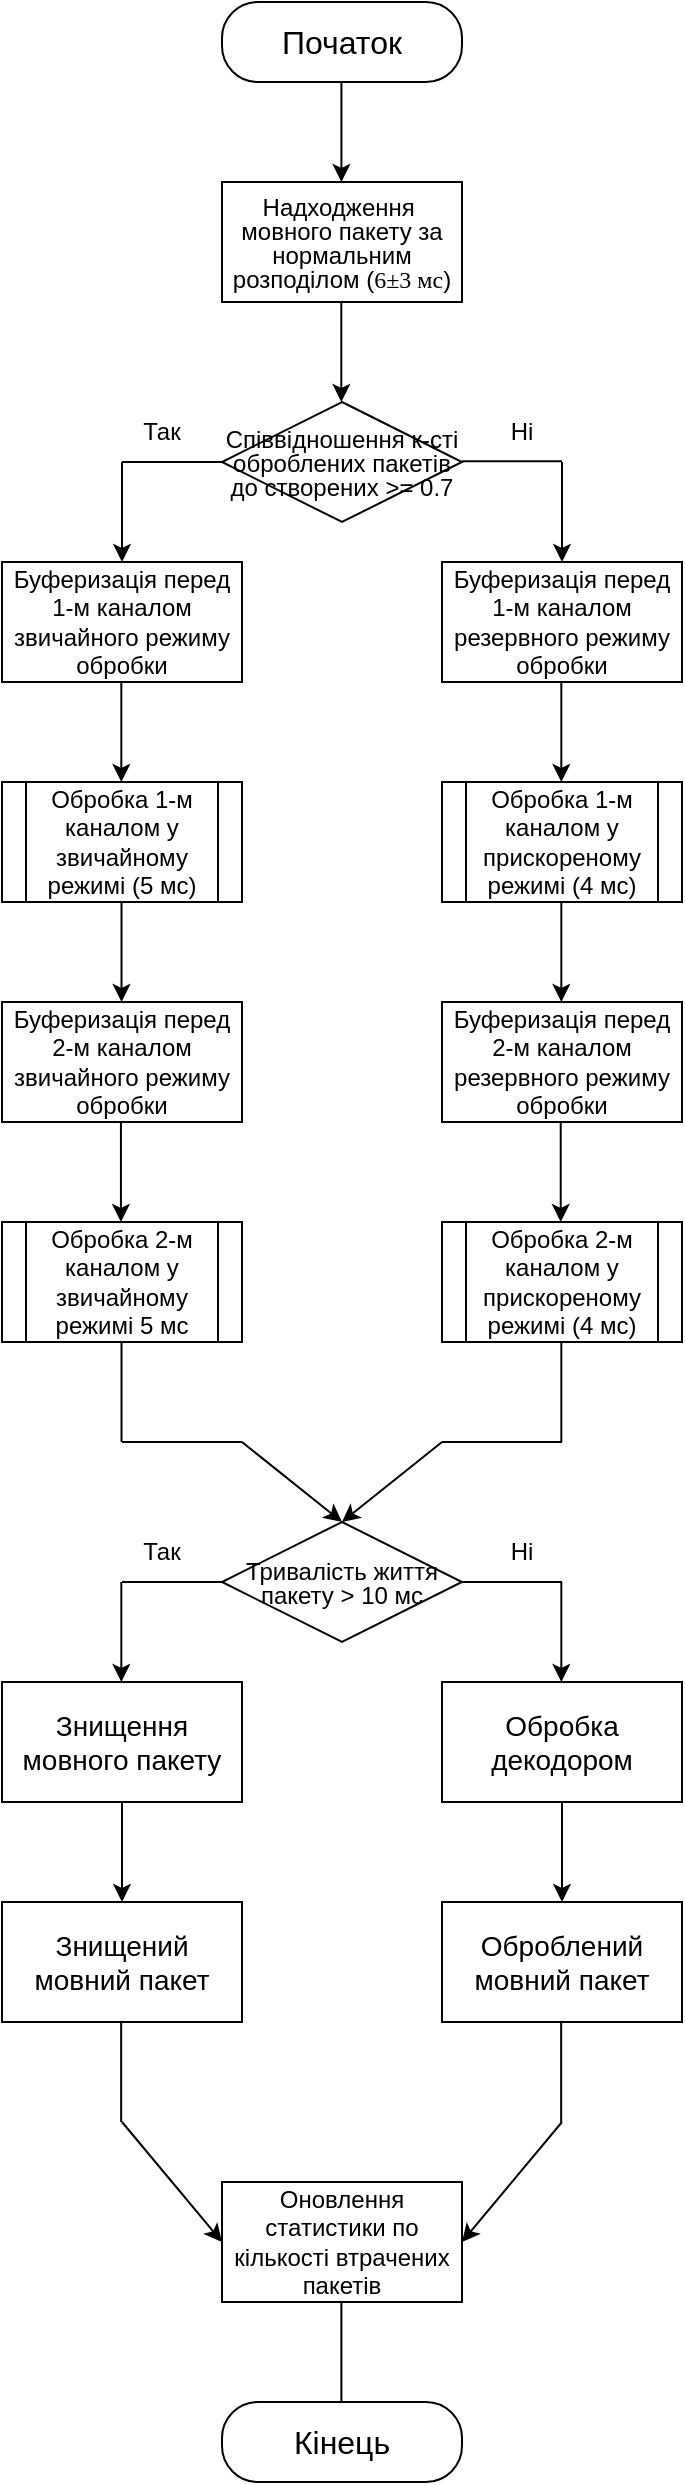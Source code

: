 <mxfile version="25.0.3">
  <diagram name="Page-1" id="6Jbj6kBs0kUYRDYwtNAd">
    <mxGraphModel dx="2529" dy="1462" grid="1" gridSize="10" guides="1" tooltips="1" connect="1" arrows="1" fold="1" page="1" pageScale="1" pageWidth="850" pageHeight="1100" math="0" shadow="0">
      <root>
        <mxCell id="0" />
        <mxCell id="1" parent="0" />
        <mxCell id="KHdqHq2OSzX_Sbnmbst--1" value="&lt;font style=&quot;font-size: 16px;&quot;&gt;Початок&lt;/font&gt;" style="rounded=1;whiteSpace=wrap;html=1;arcSize=45;direction=west;fillColor=none;" vertex="1" parent="1">
          <mxGeometry x="360" y="20" width="120" height="40" as="geometry" />
        </mxCell>
        <mxCell id="KHdqHq2OSzX_Sbnmbst--2" value="" style="rhombus;whiteSpace=wrap;html=1;fillColor=none;" vertex="1" parent="1">
          <mxGeometry x="360" y="220" width="120" height="60" as="geometry" />
        </mxCell>
        <mxCell id="KHdqHq2OSzX_Sbnmbst--3" value="&lt;div style=&quot;line-height: 100%;&quot;&gt;&lt;font&gt;Надходження&amp;nbsp;&lt;/font&gt;&lt;/div&gt;&lt;div style=&quot;line-height: 100%;&quot;&gt;&lt;font&gt;мовного пакету за нормальним розподілом (&lt;span id=&quot;docs-internal-guid-232af9cb-7fff-efdd-0732-bfd7813b9b58&quot; style=&quot;font-family: &amp;quot;Times New Roman&amp;quot;, serif; color: rgb(0, 0, 0); background-color: transparent; font-weight: 400; font-style: normal; font-variant: normal; text-decoration: none; vertical-align: baseline; white-space: pre-wrap;&quot;&gt;6±3 мс&lt;/span&gt;&lt;font&gt;)&lt;br&gt;&lt;/font&gt;&lt;/font&gt;&lt;/div&gt;" style="rounded=0;whiteSpace=wrap;html=1;fillColor=none;" vertex="1" parent="1">
          <mxGeometry x="360" y="110" width="120" height="60" as="geometry" />
        </mxCell>
        <mxCell id="KHdqHq2OSzX_Sbnmbst--4" value="" style="endArrow=classic;html=1;rounded=0;" edge="1" parent="1">
          <mxGeometry width="50" height="50" relative="1" as="geometry">
            <mxPoint x="419.71" y="60" as="sourcePoint" />
            <mxPoint x="419.71" y="110" as="targetPoint" />
          </mxGeometry>
        </mxCell>
        <mxCell id="KHdqHq2OSzX_Sbnmbst--5" value="&lt;font&gt;Обробка 1-м каналом у звичайному режимі (5 мс)&lt;br&gt;&lt;/font&gt;" style="shape=process;whiteSpace=wrap;html=1;backgroundOutline=1;fillColor=none;" vertex="1" parent="1">
          <mxGeometry x="250" y="410" width="120" height="60" as="geometry" />
        </mxCell>
        <mxCell id="KHdqHq2OSzX_Sbnmbst--6" value="&lt;font&gt;Обробка 1-м каналом у прискореному режимі (4 мс)&lt;br&gt;&lt;/font&gt;" style="shape=process;whiteSpace=wrap;html=1;backgroundOutline=1;fillColor=none;" vertex="1" parent="1">
          <mxGeometry x="470" y="410" width="120" height="60" as="geometry" />
        </mxCell>
        <mxCell id="KHdqHq2OSzX_Sbnmbst--7" value="&lt;font&gt;Обробка 2-м каналом у звичайному режимі 5 мс&lt;br&gt;&lt;/font&gt;" style="shape=process;whiteSpace=wrap;html=1;backgroundOutline=1;fillColor=none;" vertex="1" parent="1">
          <mxGeometry x="250" y="630" width="120" height="60" as="geometry" />
        </mxCell>
        <mxCell id="KHdqHq2OSzX_Sbnmbst--8" value="" style="endArrow=classic;html=1;rounded=0;" edge="1" parent="1">
          <mxGeometry width="50" height="50" relative="1" as="geometry">
            <mxPoint x="309.76" y="470" as="sourcePoint" />
            <mxPoint x="309.76" y="520" as="targetPoint" />
          </mxGeometry>
        </mxCell>
        <mxCell id="KHdqHq2OSzX_Sbnmbst--9" value="&lt;font&gt;Обробка 2-м каналом у прискореному режимі (4 мс)&lt;br&gt;&lt;/font&gt;" style="shape=process;whiteSpace=wrap;html=1;backgroundOutline=1;fillColor=none;" vertex="1" parent="1">
          <mxGeometry x="470" y="630" width="120" height="60" as="geometry" />
        </mxCell>
        <mxCell id="KHdqHq2OSzX_Sbnmbst--10" value="" style="endArrow=classic;html=1;rounded=0;" edge="1" parent="1">
          <mxGeometry width="50" height="50" relative="1" as="geometry">
            <mxPoint x="419.66" y="170" as="sourcePoint" />
            <mxPoint x="419.66" y="220" as="targetPoint" />
          </mxGeometry>
        </mxCell>
        <mxCell id="KHdqHq2OSzX_Sbnmbst--12" value="" style="endArrow=none;html=1;rounded=0;entryX=0;entryY=0.5;entryDx=0;entryDy=0;" edge="1" parent="1">
          <mxGeometry width="50" height="50" relative="1" as="geometry">
            <mxPoint x="480" y="249.66" as="sourcePoint" />
            <mxPoint x="530" y="249.66" as="targetPoint" />
          </mxGeometry>
        </mxCell>
        <mxCell id="KHdqHq2OSzX_Sbnmbst--13" value="" style="endArrow=classic;html=1;rounded=0;" edge="1" parent="1">
          <mxGeometry width="50" height="50" relative="1" as="geometry">
            <mxPoint x="310" y="250" as="sourcePoint" />
            <mxPoint x="310" y="300" as="targetPoint" />
          </mxGeometry>
        </mxCell>
        <mxCell id="KHdqHq2OSzX_Sbnmbst--14" value="Так" style="text;html=1;align=center;verticalAlign=middle;whiteSpace=wrap;rounded=0;" vertex="1" parent="1">
          <mxGeometry x="300" y="220" width="60" height="30" as="geometry" />
        </mxCell>
        <mxCell id="KHdqHq2OSzX_Sbnmbst--15" value="&lt;div style=&quot;line-height: 100%;&quot;&gt;&lt;font&gt;Співвідношення к-сті оброблених пакетів до створених &amp;gt;= 0.7&lt;/font&gt;&lt;/div&gt;" style="text;html=1;align=center;verticalAlign=middle;whiteSpace=wrap;rounded=0;" vertex="1" parent="1">
          <mxGeometry x="360" y="220" width="120" height="60" as="geometry" />
        </mxCell>
        <mxCell id="KHdqHq2OSzX_Sbnmbst--16" value="Ні" style="text;html=1;align=center;verticalAlign=middle;whiteSpace=wrap;rounded=0;" vertex="1" parent="1">
          <mxGeometry x="480" y="220" width="60" height="30" as="geometry" />
        </mxCell>
        <mxCell id="KHdqHq2OSzX_Sbnmbst--17" value="" style="endArrow=classic;html=1;rounded=0;" edge="1" parent="1">
          <mxGeometry width="50" height="50" relative="1" as="geometry">
            <mxPoint x="530" y="250" as="sourcePoint" />
            <mxPoint x="530" y="300" as="targetPoint" />
          </mxGeometry>
        </mxCell>
        <mxCell id="KHdqHq2OSzX_Sbnmbst--18" value="" style="endArrow=classic;html=1;rounded=0;" edge="1" parent="1">
          <mxGeometry width="50" height="50" relative="1" as="geometry">
            <mxPoint x="529.66" y="470" as="sourcePoint" />
            <mxPoint x="529.66" y="520" as="targetPoint" />
          </mxGeometry>
        </mxCell>
        <mxCell id="KHdqHq2OSzX_Sbnmbst--19" value="" style="endArrow=none;html=1;rounded=0;" edge="1" parent="1">
          <mxGeometry width="50" height="50" relative="1" as="geometry">
            <mxPoint x="309.76" y="740" as="sourcePoint" />
            <mxPoint x="309.76" y="690" as="targetPoint" />
          </mxGeometry>
        </mxCell>
        <mxCell id="KHdqHq2OSzX_Sbnmbst--20" value="" style="endArrow=none;html=1;rounded=0;" edge="1" parent="1">
          <mxGeometry width="50" height="50" relative="1" as="geometry">
            <mxPoint x="529.66" y="740" as="sourcePoint" />
            <mxPoint x="529.66" y="690" as="targetPoint" />
          </mxGeometry>
        </mxCell>
        <mxCell id="KHdqHq2OSzX_Sbnmbst--23" value="" style="endArrow=none;html=1;rounded=0;" edge="1" parent="1">
          <mxGeometry width="50" height="50" relative="1" as="geometry">
            <mxPoint x="310" y="740" as="sourcePoint" />
            <mxPoint x="370" y="740" as="targetPoint" />
          </mxGeometry>
        </mxCell>
        <mxCell id="KHdqHq2OSzX_Sbnmbst--25" value="" style="endArrow=classic;html=1;rounded=0;entryX=0.5;entryY=0;entryDx=0;entryDy=0;" edge="1" parent="1" target="KHdqHq2OSzX_Sbnmbst--28">
          <mxGeometry width="50" height="50" relative="1" as="geometry">
            <mxPoint x="370" y="740" as="sourcePoint" />
            <mxPoint x="370" y="790" as="targetPoint" />
          </mxGeometry>
        </mxCell>
        <mxCell id="KHdqHq2OSzX_Sbnmbst--26" value="" style="endArrow=classic;html=1;rounded=0;entryX=0.5;entryY=0;entryDx=0;entryDy=0;" edge="1" parent="1" target="KHdqHq2OSzX_Sbnmbst--28">
          <mxGeometry width="50" height="50" relative="1" as="geometry">
            <mxPoint x="470" y="740" as="sourcePoint" />
            <mxPoint x="440" y="790" as="targetPoint" />
          </mxGeometry>
        </mxCell>
        <mxCell id="KHdqHq2OSzX_Sbnmbst--28" value="" style="rhombus;whiteSpace=wrap;html=1;fillColor=none;" vertex="1" parent="1">
          <mxGeometry x="360" y="780" width="120" height="60" as="geometry" />
        </mxCell>
        <mxCell id="KHdqHq2OSzX_Sbnmbst--29" value="&lt;div style=&quot;line-height: 100%;&quot;&gt;Тривалість життя пакету &amp;gt; 10 мс&lt;br&gt;&lt;/div&gt;" style="text;html=1;align=center;verticalAlign=middle;whiteSpace=wrap;rounded=0;" vertex="1" parent="1">
          <mxGeometry x="360" y="780" width="120" height="60" as="geometry" />
        </mxCell>
        <mxCell id="KHdqHq2OSzX_Sbnmbst--30" value="" style="endArrow=none;html=1;rounded=0;entryX=0;entryY=0.5;entryDx=0;entryDy=0;" edge="1" parent="1">
          <mxGeometry width="50" height="50" relative="1" as="geometry">
            <mxPoint x="310" y="250" as="sourcePoint" />
            <mxPoint x="360" y="250" as="targetPoint" />
          </mxGeometry>
        </mxCell>
        <mxCell id="KHdqHq2OSzX_Sbnmbst--31" value="" style="endArrow=none;html=1;rounded=0;" edge="1" parent="1">
          <mxGeometry width="50" height="50" relative="1" as="geometry">
            <mxPoint x="470" y="740" as="sourcePoint" />
            <mxPoint x="530" y="740" as="targetPoint" />
          </mxGeometry>
        </mxCell>
        <mxCell id="KHdqHq2OSzX_Sbnmbst--32" value="Так" style="text;html=1;align=center;verticalAlign=middle;whiteSpace=wrap;rounded=0;" vertex="1" parent="1">
          <mxGeometry x="300" y="780" width="60" height="30" as="geometry" />
        </mxCell>
        <mxCell id="KHdqHq2OSzX_Sbnmbst--33" value="Ні" style="text;html=1;align=center;verticalAlign=middle;whiteSpace=wrap;rounded=0;" vertex="1" parent="1">
          <mxGeometry x="480" y="780" width="60" height="30" as="geometry" />
        </mxCell>
        <mxCell id="KHdqHq2OSzX_Sbnmbst--40" value="&lt;font style=&quot;font-size: 14px;&quot;&gt;Знищення&lt;/font&gt;&lt;div&gt;&lt;font style=&quot;font-size: 14px;&quot;&gt;мовного пакету&lt;/font&gt;&lt;/div&gt;" style="rounded=0;whiteSpace=wrap;html=1;fillColor=none;" vertex="1" parent="1">
          <mxGeometry x="250" y="860" width="120" height="60" as="geometry" />
        </mxCell>
        <mxCell id="KHdqHq2OSzX_Sbnmbst--41" value="&lt;font&gt;Оновлення статистики по кількості втрачених пакетів&lt;/font&gt;" style="rounded=0;whiteSpace=wrap;html=1;fillColor=none;" vertex="1" parent="1">
          <mxGeometry x="360" y="1110" width="120" height="60" as="geometry" />
        </mxCell>
        <mxCell id="KHdqHq2OSzX_Sbnmbst--44" value="Буферизація перед 1-м каналом резервного режиму обробки" style="rounded=0;whiteSpace=wrap;html=1;fillColor=none;" vertex="1" parent="1">
          <mxGeometry x="470" y="300" width="120" height="60" as="geometry" />
        </mxCell>
        <mxCell id="KHdqHq2OSzX_Sbnmbst--45" value="Буферизація перед 1-м каналом звичайного режиму обробки" style="rounded=0;whiteSpace=wrap;html=1;fillColor=none;" vertex="1" parent="1">
          <mxGeometry x="250" y="300" width="120" height="60" as="geometry" />
        </mxCell>
        <mxCell id="KHdqHq2OSzX_Sbnmbst--46" value="" style="endArrow=classic;html=1;rounded=0;" edge="1" parent="1">
          <mxGeometry width="50" height="50" relative="1" as="geometry">
            <mxPoint x="529.66" y="360" as="sourcePoint" />
            <mxPoint x="529.66" y="410" as="targetPoint" />
          </mxGeometry>
        </mxCell>
        <mxCell id="KHdqHq2OSzX_Sbnmbst--47" value="" style="endArrow=classic;html=1;rounded=0;" edge="1" parent="1">
          <mxGeometry width="50" height="50" relative="1" as="geometry">
            <mxPoint x="309.66" y="360" as="sourcePoint" />
            <mxPoint x="309.66" y="410" as="targetPoint" />
          </mxGeometry>
        </mxCell>
        <mxCell id="KHdqHq2OSzX_Sbnmbst--50" value="Буферизація перед 2-м каналом резервного режиму обробки" style="rounded=0;whiteSpace=wrap;html=1;fillColor=none;" vertex="1" parent="1">
          <mxGeometry x="470" y="520" width="120" height="60" as="geometry" />
        </mxCell>
        <mxCell id="KHdqHq2OSzX_Sbnmbst--51" value="Буферизація перед 2-м каналом звичайного режиму обробки" style="rounded=0;whiteSpace=wrap;html=1;fillColor=none;" vertex="1" parent="1">
          <mxGeometry x="250" y="520" width="120" height="60" as="geometry" />
        </mxCell>
        <mxCell id="KHdqHq2OSzX_Sbnmbst--52" value="" style="endArrow=classic;html=1;rounded=0;" edge="1" parent="1">
          <mxGeometry width="50" height="50" relative="1" as="geometry">
            <mxPoint x="309.46" y="580" as="sourcePoint" />
            <mxPoint x="309.46" y="630" as="targetPoint" />
          </mxGeometry>
        </mxCell>
        <mxCell id="KHdqHq2OSzX_Sbnmbst--53" value="" style="endArrow=classic;html=1;rounded=0;" edge="1" parent="1">
          <mxGeometry width="50" height="50" relative="1" as="geometry">
            <mxPoint x="529.36" y="580" as="sourcePoint" />
            <mxPoint x="529.36" y="630" as="targetPoint" />
          </mxGeometry>
        </mxCell>
        <mxCell id="KHdqHq2OSzX_Sbnmbst--54" value="&lt;font style=&quot;font-size: 16px;&quot;&gt;Кінець&lt;/font&gt;" style="rounded=1;whiteSpace=wrap;html=1;arcSize=45;direction=west;fillColor=none;" vertex="1" parent="1">
          <mxGeometry x="360" y="1220" width="120" height="40" as="geometry" />
        </mxCell>
        <mxCell id="KHdqHq2OSzX_Sbnmbst--56" value="" style="endArrow=classic;html=1;rounded=0;" edge="1" parent="1">
          <mxGeometry width="50" height="50" relative="1" as="geometry">
            <mxPoint x="310" y="920" as="sourcePoint" />
            <mxPoint x="310" y="970" as="targetPoint" />
          </mxGeometry>
        </mxCell>
        <mxCell id="KHdqHq2OSzX_Sbnmbst--57" value="&lt;font style=&quot;font-size: 14px;&quot;&gt;Знищений&lt;/font&gt;&lt;div&gt;&lt;font style=&quot;font-size: 14px;&quot;&gt;мовний пакет&lt;/font&gt;&lt;/div&gt;" style="rounded=0;whiteSpace=wrap;html=1;fillColor=none;" vertex="1" parent="1">
          <mxGeometry x="250" y="970" width="120" height="60" as="geometry" />
        </mxCell>
        <mxCell id="KHdqHq2OSzX_Sbnmbst--58" value="&lt;font style=&quot;font-size: 14px;&quot;&gt;Обробка&lt;/font&gt;&lt;div&gt;&lt;font style=&quot;font-size: 14px;&quot;&gt;декодором&lt;/font&gt;&lt;/div&gt;" style="rounded=0;whiteSpace=wrap;html=1;fillColor=none;" vertex="1" parent="1">
          <mxGeometry x="470" y="860" width="120" height="60" as="geometry" />
        </mxCell>
        <mxCell id="KHdqHq2OSzX_Sbnmbst--59" value="" style="endArrow=classic;html=1;rounded=0;" edge="1" parent="1">
          <mxGeometry width="50" height="50" relative="1" as="geometry">
            <mxPoint x="530" y="920" as="sourcePoint" />
            <mxPoint x="530" y="970" as="targetPoint" />
          </mxGeometry>
        </mxCell>
        <mxCell id="KHdqHq2OSzX_Sbnmbst--60" value="&lt;font style=&quot;font-size: 14px;&quot;&gt;Оброблений мовний пакет&lt;/font&gt;" style="rounded=0;whiteSpace=wrap;html=1;fillColor=none;" vertex="1" parent="1">
          <mxGeometry x="470" y="970" width="120" height="60" as="geometry" />
        </mxCell>
        <mxCell id="KHdqHq2OSzX_Sbnmbst--63" value="" style="endArrow=none;html=1;rounded=0;entryX=0;entryY=0.5;entryDx=0;entryDy=0;" edge="1" parent="1">
          <mxGeometry width="50" height="50" relative="1" as="geometry">
            <mxPoint x="310" y="810" as="sourcePoint" />
            <mxPoint x="360" y="810" as="targetPoint" />
          </mxGeometry>
        </mxCell>
        <mxCell id="KHdqHq2OSzX_Sbnmbst--64" value="" style="endArrow=none;html=1;rounded=0;entryX=0;entryY=0.5;entryDx=0;entryDy=0;" edge="1" parent="1">
          <mxGeometry width="50" height="50" relative="1" as="geometry">
            <mxPoint x="480" y="810" as="sourcePoint" />
            <mxPoint x="530" y="810" as="targetPoint" />
          </mxGeometry>
        </mxCell>
        <mxCell id="KHdqHq2OSzX_Sbnmbst--65" value="" style="endArrow=classic;html=1;rounded=0;" edge="1" parent="1">
          <mxGeometry width="50" height="50" relative="1" as="geometry">
            <mxPoint x="309.66" y="810" as="sourcePoint" />
            <mxPoint x="309.66" y="860" as="targetPoint" />
          </mxGeometry>
        </mxCell>
        <mxCell id="KHdqHq2OSzX_Sbnmbst--66" value="" style="endArrow=classic;html=1;rounded=0;" edge="1" parent="1">
          <mxGeometry width="50" height="50" relative="1" as="geometry">
            <mxPoint x="529.66" y="810" as="sourcePoint" />
            <mxPoint x="529.66" y="860" as="targetPoint" />
          </mxGeometry>
        </mxCell>
        <mxCell id="KHdqHq2OSzX_Sbnmbst--67" value="" style="endArrow=none;html=1;rounded=0;" edge="1" parent="1">
          <mxGeometry width="50" height="50" relative="1" as="geometry">
            <mxPoint x="529.58" y="1080" as="sourcePoint" />
            <mxPoint x="529.58" y="1030" as="targetPoint" />
          </mxGeometry>
        </mxCell>
        <mxCell id="KHdqHq2OSzX_Sbnmbst--68" value="" style="endArrow=none;html=1;rounded=0;" edge="1" parent="1">
          <mxGeometry width="50" height="50" relative="1" as="geometry">
            <mxPoint x="309.58" y="1080" as="sourcePoint" />
            <mxPoint x="309.58" y="1030" as="targetPoint" />
          </mxGeometry>
        </mxCell>
        <mxCell id="KHdqHq2OSzX_Sbnmbst--72" value="" style="endArrow=classic;html=1;rounded=0;entryX=1;entryY=0.5;entryDx=0;entryDy=0;" edge="1" parent="1" target="KHdqHq2OSzX_Sbnmbst--41">
          <mxGeometry width="50" height="50" relative="1" as="geometry">
            <mxPoint x="530" y="1080" as="sourcePoint" />
            <mxPoint x="480" y="1120" as="targetPoint" />
          </mxGeometry>
        </mxCell>
        <mxCell id="KHdqHq2OSzX_Sbnmbst--73" value="" style="endArrow=classic;html=1;rounded=0;entryX=0;entryY=0.5;entryDx=0;entryDy=0;" edge="1" parent="1" target="KHdqHq2OSzX_Sbnmbst--41">
          <mxGeometry width="50" height="50" relative="1" as="geometry">
            <mxPoint x="310" y="1080" as="sourcePoint" />
            <mxPoint x="355" y="1120" as="targetPoint" />
          </mxGeometry>
        </mxCell>
        <mxCell id="KHdqHq2OSzX_Sbnmbst--74" value="" style="endArrow=none;html=1;rounded=0;" edge="1" parent="1">
          <mxGeometry width="50" height="50" relative="1" as="geometry">
            <mxPoint x="419.7" y="1220" as="sourcePoint" />
            <mxPoint x="419.7" y="1170" as="targetPoint" />
          </mxGeometry>
        </mxCell>
      </root>
    </mxGraphModel>
  </diagram>
</mxfile>
